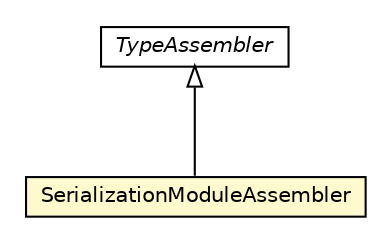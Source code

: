 #!/usr/local/bin/dot
#
# Class diagram 
# Generated by UMLGraph version R5_6-24-gf6e263 (http://www.umlgraph.org/)
#

digraph G {
	edge [fontname="Helvetica",fontsize=10,labelfontname="Helvetica",labelfontsize=10];
	node [fontname="Helvetica",fontsize=10,shape=plaintext];
	nodesep=0.25;
	ranksep=0.5;
	// io.reinert.requestor.gwtjackson.rebind.SerializationModuleAssembler
	c75500 [label=<<table title="io.reinert.requestor.gwtjackson.rebind.SerializationModuleAssembler" border="0" cellborder="1" cellspacing="0" cellpadding="2" port="p" bgcolor="lemonChiffon" href="./SerializationModuleAssembler.html">
		<tr><td><table border="0" cellspacing="0" cellpadding="1">
<tr><td align="center" balign="center"> SerializationModuleAssembler </td></tr>
		</table></td></tr>
		</table>>, URL="./SerializationModuleAssembler.html", fontname="Helvetica", fontcolor="black", fontsize=10.0];
	// io.reinert.requestor.gwtjackson.rebind.codegen.TypeAssembler
	c75504 [label=<<table title="io.reinert.requestor.gwtjackson.rebind.codegen.TypeAssembler" border="0" cellborder="1" cellspacing="0" cellpadding="2" port="p" href="./codegen/TypeAssembler.html">
		<tr><td><table border="0" cellspacing="0" cellpadding="1">
<tr><td align="center" balign="center"><font face="Helvetica-Oblique"> TypeAssembler </font></td></tr>
		</table></td></tr>
		</table>>, URL="./codegen/TypeAssembler.html", fontname="Helvetica", fontcolor="black", fontsize=10.0];
	//io.reinert.requestor.gwtjackson.rebind.SerializationModuleAssembler extends io.reinert.requestor.gwtjackson.rebind.codegen.TypeAssembler
	c75504:p -> c75500:p [dir=back,arrowtail=empty];
}

